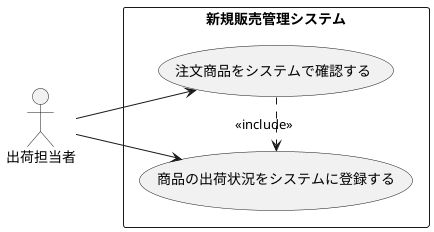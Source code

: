 @startuml
left to right direction
actor 出荷担当者
rectangle 新規販売管理システム{
usecase 注文商品をシステムで確認する
usecase 商品の出荷状況をシステムに登録する
}
注文商品をシステムで確認する .> 商品の出荷状況をシステムに登録する : <<include>>
出荷担当者 --> 商品の出荷状況をシステムに登録する
出荷担当者 --> 注文商品をシステムで確認する
@enduml